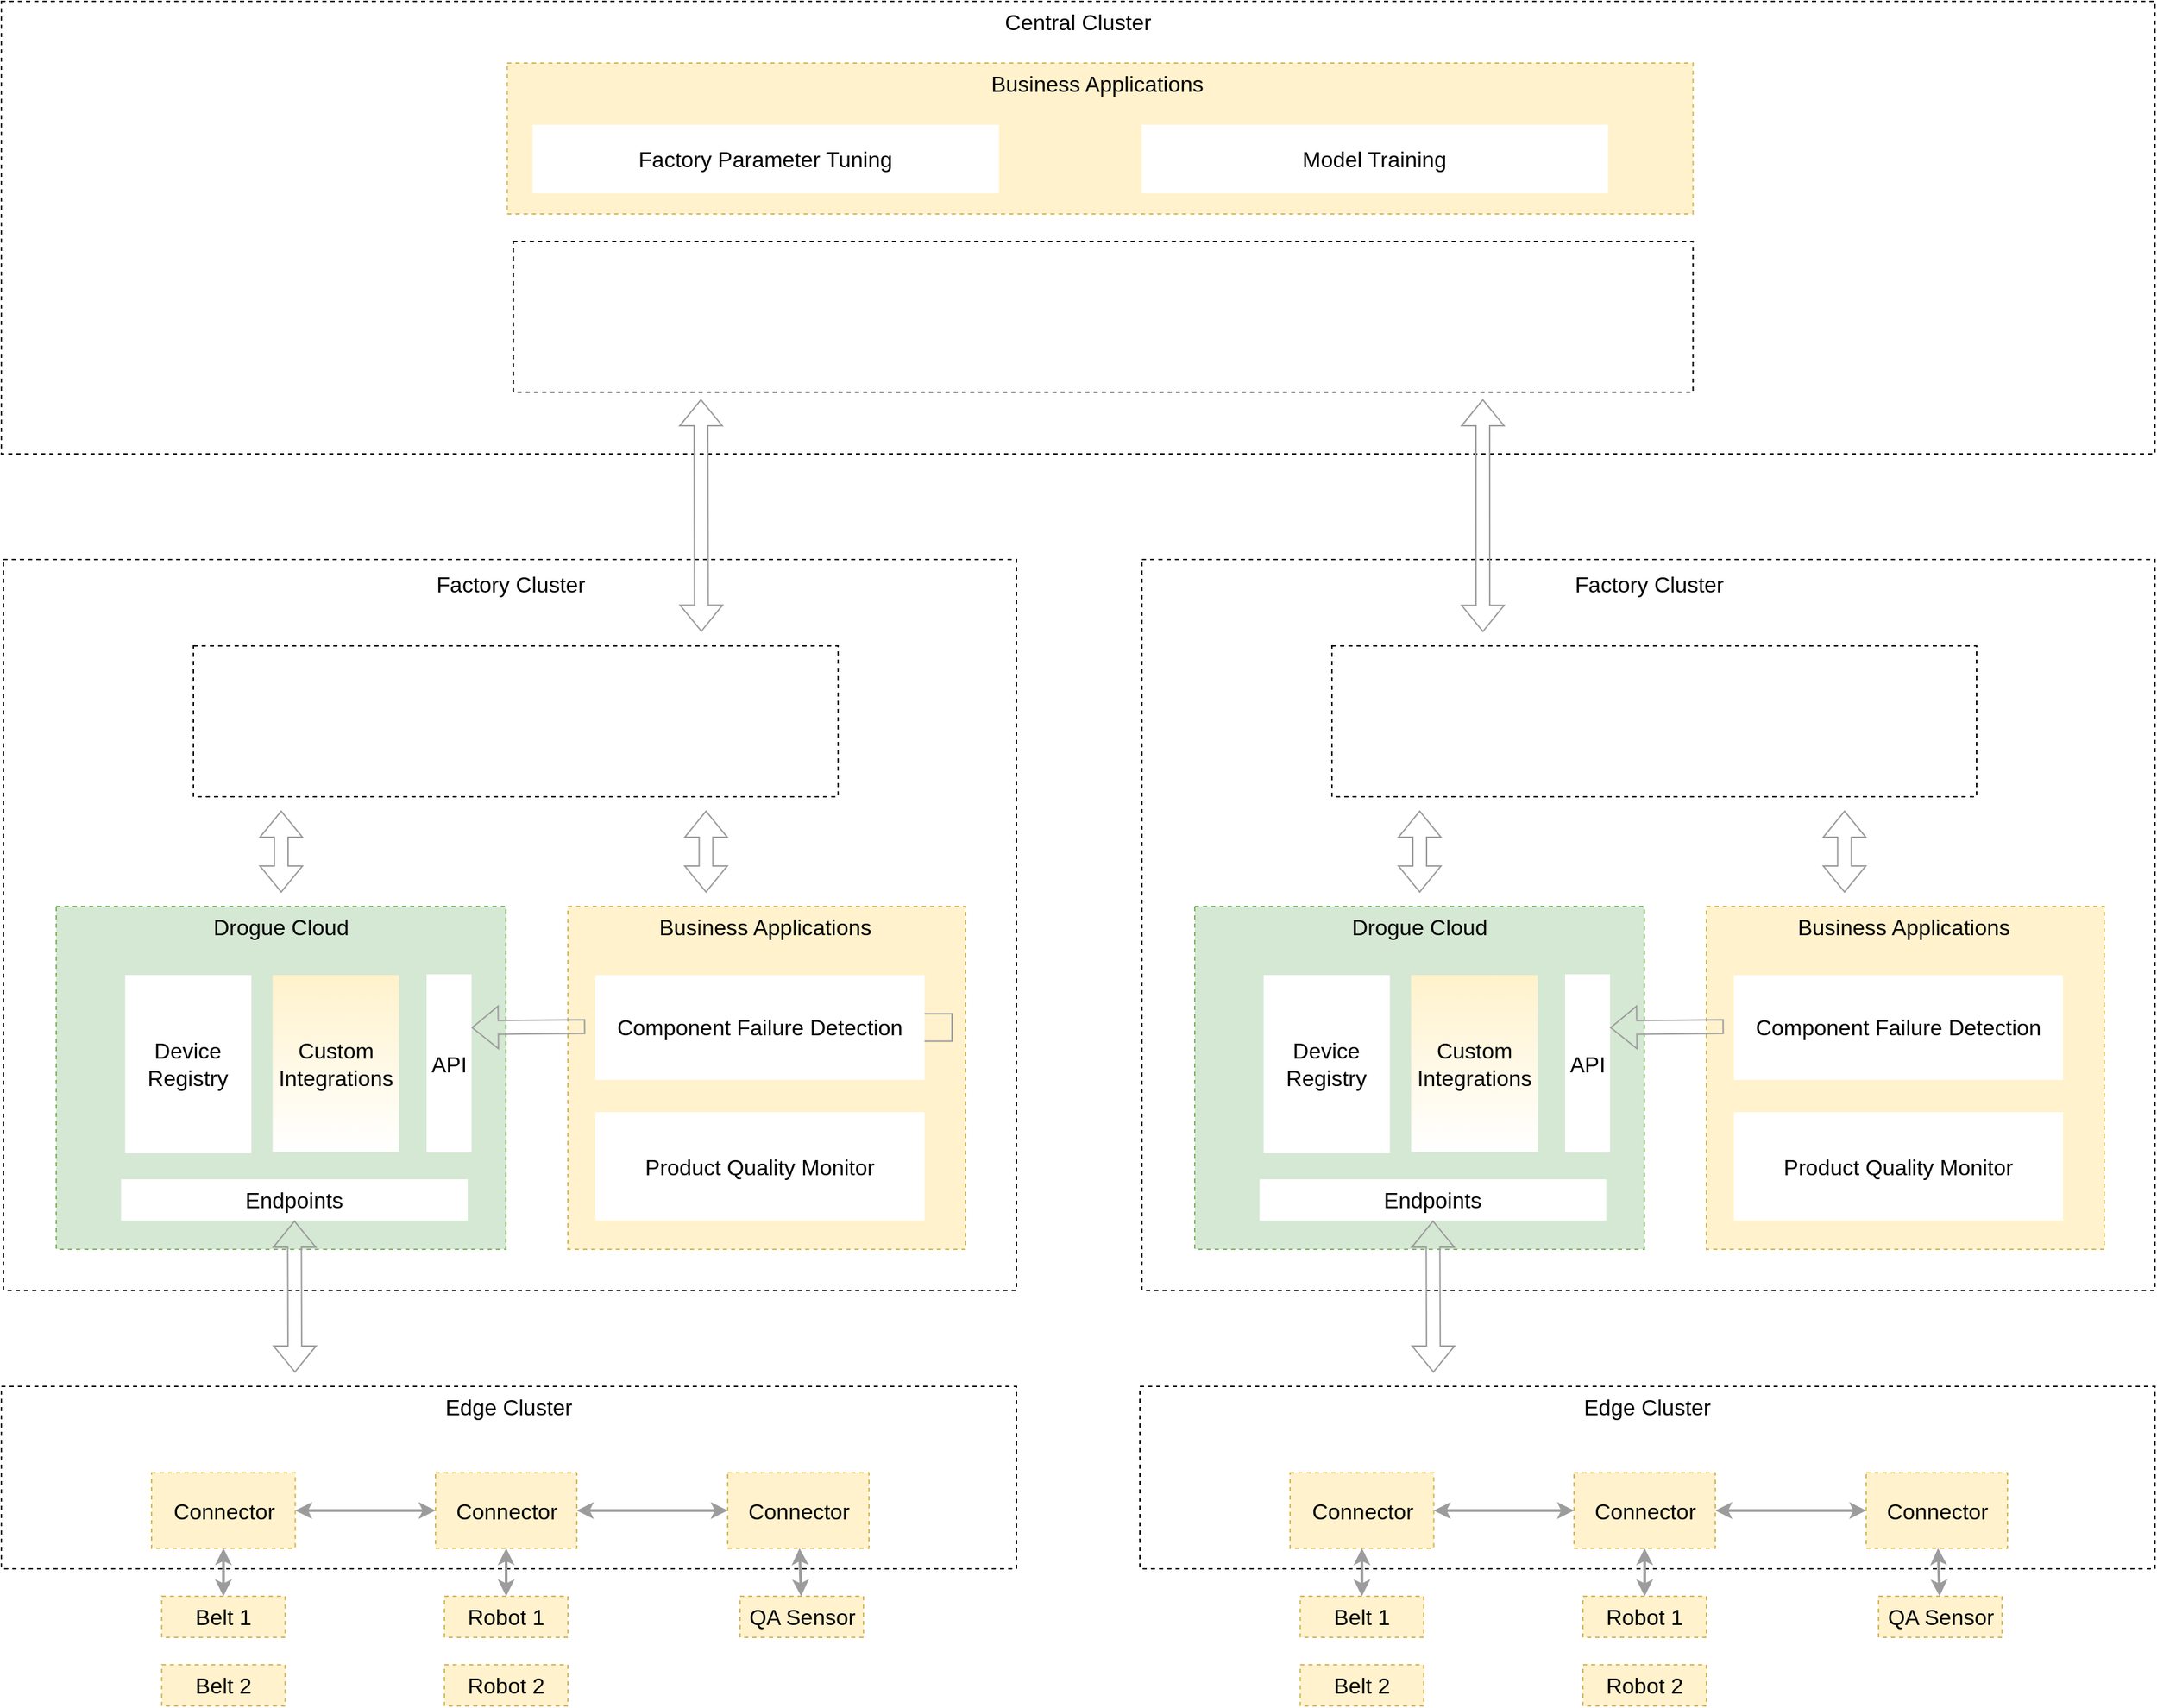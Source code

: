 <mxfile version="19.0.3" type="device"><diagram id="zLCrLmL0G2oJllgfM6gm" name="Page-1"><mxGraphModel dx="2426" dy="2278" grid="1" gridSize="10" guides="1" tooltips="1" connect="1" arrows="1" fold="1" page="1" pageScale="1" pageWidth="1169" pageHeight="827" math="0" shadow="0"><root><mxCell id="0"/><mxCell id="1" parent="0"/><mxCell id="Rjf6nTPsjC8l5y6n1XhY-1" value="" style="rounded=0;whiteSpace=wrap;html=1;dashed=1;fontSize=16;" parent="1" vertex="1"><mxGeometry x="31.5" y="-103" width="738.5" height="533" as="geometry"/></mxCell><mxCell id="NuQNC4amE2g6jW-eWR-2-25" value="" style="rounded=0;whiteSpace=wrap;html=1;dashed=1;fontSize=16;" parent="1" vertex="1"><mxGeometry x="30" y="500" width="740" height="133" as="geometry"/></mxCell><mxCell id="EuZVwitDiOrm9Fp8CSOZ-58" value="" style="rounded=0;whiteSpace=wrap;html=1;dashed=1;fontSize=16;fillColor=#fff2cc;strokeColor=#d6b656;" parent="1" vertex="1"><mxGeometry x="443" y="150" width="290" height="250" as="geometry"/></mxCell><mxCell id="Rjf6nTPsjC8l5y6n1XhY-67" value="&lt;font style=&quot;font-size: 16px;&quot;&gt;Connector&lt;/font&gt;" style="rounded=0;whiteSpace=wrap;html=1;dashed=1;fontSize=16;fillColor=#fff2cc;strokeColor=#d6b656;" parent="1" vertex="1"><mxGeometry x="139.5" y="563" width="104.75" height="55" as="geometry"/></mxCell><mxCell id="Rjf6nTPsjC8l5y6n1XhY-82" value="Belt 1" style="rounded=0;whiteSpace=wrap;html=1;dashed=1;fillColor=#fff2cc;strokeColor=#d6b656;fontSize=16;" parent="1" vertex="1"><mxGeometry x="146.88" y="653" width="90" height="30" as="geometry"/></mxCell><mxCell id="Rjf6nTPsjC8l5y6n1XhY-84" value="" style="endArrow=classic;startArrow=classic;html=1;rounded=0;strokeWidth=2;fontSize=16;strokeColor=#9C9C9C;" parent="1" source="Rjf6nTPsjC8l5y6n1XhY-82" target="Rjf6nTPsjC8l5y6n1XhY-67" edge="1"><mxGeometry width="50" height="50" relative="1" as="geometry"><mxPoint x="381.778" y="803" as="sourcePoint"/><mxPoint x="180.09" y="703" as="targetPoint"/></mxGeometry></mxCell><mxCell id="Rjf6nTPsjC8l5y6n1XhY-4" value="" style="shape=image;imageAspect=0;aspect=fixed;verticalLabelPosition=bottom;verticalAlign=top;dashed=1;image=https://upload.wikimedia.org/wikipedia/commons/thumb/3/39/Kubernetes_logo_without_workmark.svg/1200px-Kubernetes_logo_without_workmark.svg.png;fontSize=16;" parent="1" vertex="1"><mxGeometry x="47.96" y="-83" width="72.08" height="70" as="geometry"/></mxCell><mxCell id="EuZVwitDiOrm9Fp8CSOZ-59" value="Business Applications" style="text;html=1;strokeColor=none;fillColor=none;align=center;verticalAlign=middle;whiteSpace=wrap;rounded=0;dashed=1;fontSize=16;" parent="1" vertex="1"><mxGeometry x="441" y="150" width="292" height="30" as="geometry"/></mxCell><mxCell id="NuQNC4amE2g6jW-eWR-2-1" value="" style="rounded=0;whiteSpace=wrap;html=1;dashed=1;fontSize=16;" parent="1" vertex="1"><mxGeometry x="30" y="-510" width="1570" height="330" as="geometry"/></mxCell><mxCell id="NuQNC4amE2g6jW-eWR-2-2" value="Central Cluster" style="text;html=1;strokeColor=none;fillColor=none;align=center;verticalAlign=middle;whiteSpace=wrap;rounded=0;fontSize=16;" parent="1" vertex="1"><mxGeometry x="30" y="-510" width="1570" height="30" as="geometry"/></mxCell><mxCell id="NuQNC4amE2g6jW-eWR-2-3" value="" style="shape=image;imageAspect=0;aspect=fixed;verticalLabelPosition=bottom;verticalAlign=top;dashed=1;image=https://upload.wikimedia.org/wikipedia/commons/thumb/3/39/Kubernetes_logo_without_workmark.svg/1200px-Kubernetes_logo_without_workmark.svg.png;fontSize=16;" parent="1" vertex="1"><mxGeometry x="45.17" y="-500" width="72.08" height="70" as="geometry"/></mxCell><mxCell id="NuQNC4amE2g6jW-eWR-2-4" value="" style="shape=image;imageAspect=0;aspect=fixed;verticalLabelPosition=bottom;verticalAlign=top;image=https://avatars.githubusercontent.com/u/83772337?s=200&amp;v=4;" parent="1" vertex="1"><mxGeometry x="50.25" y="-414" width="70" height="70" as="geometry"/></mxCell><mxCell id="NuQNC4amE2g6jW-eWR-2-8" value="Belt 2" style="rounded=0;whiteSpace=wrap;html=1;dashed=1;fillColor=#fff2cc;strokeColor=#d6b656;fontSize=16;" parent="1" vertex="1"><mxGeometry x="146.88" y="703" width="90" height="30" as="geometry"/></mxCell><mxCell id="NuQNC4amE2g6jW-eWR-2-9" value="Robot 1" style="rounded=0;whiteSpace=wrap;html=1;dashed=1;fillColor=#fff2cc;strokeColor=#d6b656;fontSize=16;" parent="1" vertex="1"><mxGeometry x="353" y="653" width="90" height="30" as="geometry"/></mxCell><mxCell id="NuQNC4amE2g6jW-eWR-2-11" value="Robot 2" style="rounded=0;whiteSpace=wrap;html=1;dashed=1;fillColor=#fff2cc;strokeColor=#d6b656;fontSize=16;" parent="1" vertex="1"><mxGeometry x="353" y="703" width="90" height="30" as="geometry"/></mxCell><mxCell id="NuQNC4amE2g6jW-eWR-2-12" value="QA Sensor" style="rounded=0;whiteSpace=wrap;html=1;dashed=1;fillColor=#fff2cc;strokeColor=#d6b656;fontSize=16;" parent="1" vertex="1"><mxGeometry x="568.52" y="653" width="90" height="30" as="geometry"/></mxCell><mxCell id="NuQNC4amE2g6jW-eWR-2-14" value="Connector" style="rounded=0;whiteSpace=wrap;html=1;dashed=1;fontSize=16;fillColor=#fff2cc;strokeColor=#d6b656;" parent="1" vertex="1"><mxGeometry x="346.5" y="563" width="103" height="55" as="geometry"/></mxCell><mxCell id="NuQNC4amE2g6jW-eWR-2-16" value="" style="endArrow=classic;startArrow=classic;html=1;rounded=0;strokeWidth=2;fontSize=16;strokeColor=#9C9C9C;" parent="1" source="NuQNC4amE2g6jW-eWR-2-12" target="NuQNC4amE2g6jW-eWR-2-20" edge="1"><mxGeometry width="50" height="50" relative="1" as="geometry"><mxPoint x="230.173" y="843" as="sourcePoint"/><mxPoint x="504.75" y="702.906" as="targetPoint"/></mxGeometry></mxCell><mxCell id="NuQNC4amE2g6jW-eWR-2-19" value="" style="endArrow=classic;startArrow=classic;html=1;rounded=0;strokeWidth=2;fontSize=16;strokeColor=#9C9C9C;" parent="1" source="NuQNC4amE2g6jW-eWR-2-14" target="Rjf6nTPsjC8l5y6n1XhY-67" edge="1"><mxGeometry width="50" height="50" relative="1" as="geometry"><mxPoint x="466.718" y="663" as="sourcePoint"/><mxPoint x="399.25" y="627.556" as="targetPoint"/></mxGeometry></mxCell><mxCell id="NuQNC4amE2g6jW-eWR-2-20" value="Connector" style="rounded=0;whiteSpace=wrap;html=1;dashed=1;fontSize=16;fillColor=#fff2cc;strokeColor=#d6b656;" parent="1" vertex="1"><mxGeometry x="559.5" y="563" width="103" height="55" as="geometry"/></mxCell><mxCell id="NuQNC4amE2g6jW-eWR-2-21" value="" style="endArrow=classic;startArrow=classic;html=1;rounded=0;strokeWidth=2;fontSize=16;strokeColor=#9C9C9C;" parent="1" source="NuQNC4amE2g6jW-eWR-2-9" target="NuQNC4amE2g6jW-eWR-2-14" edge="1"><mxGeometry width="50" height="50" relative="1" as="geometry"><mxPoint x="555.032" y="663" as="sourcePoint"/><mxPoint x="553.894" y="628" as="targetPoint"/></mxGeometry></mxCell><mxCell id="NuQNC4amE2g6jW-eWR-2-22" value="" style="endArrow=classic;startArrow=classic;html=1;rounded=0;strokeWidth=2;fontSize=16;strokeColor=#9C9C9C;" parent="1" source="NuQNC4amE2g6jW-eWR-2-20" target="NuQNC4amE2g6jW-eWR-2-14" edge="1"><mxGeometry width="50" height="50" relative="1" as="geometry"><mxPoint x="408.0" y="663" as="sourcePoint"/><mxPoint x="408.0" y="628" as="targetPoint"/></mxGeometry></mxCell><mxCell id="NuQNC4amE2g6jW-eWR-2-26" value="" style="shape=image;imageAspect=0;aspect=fixed;verticalLabelPosition=bottom;verticalAlign=top;dashed=1;image=https://upload.wikimedia.org/wikipedia/commons/thumb/3/39/Kubernetes_logo_without_workmark.svg/1200px-Kubernetes_logo_without_workmark.svg.png;fontSize=16;" parent="1" vertex="1"><mxGeometry x="48.17" y="513" width="72.08" height="70" as="geometry"/></mxCell><mxCell id="NuQNC4amE2g6jW-eWR-2-27" value="Edge Cluster" style="text;html=1;strokeColor=none;fillColor=none;align=center;verticalAlign=middle;whiteSpace=wrap;rounded=0;fontSize=16;" parent="1" vertex="1"><mxGeometry x="30" y="500" width="740" height="30" as="geometry"/></mxCell><mxCell id="NuQNC4amE2g6jW-eWR-2-30" value="" style="shape=flexArrow;endArrow=classic;startArrow=classic;html=1;rounded=0;fontColor=#FFFFFF;strokeColor=#9C9C9C;" parent="1" edge="1"><mxGeometry width="100" height="100" relative="1" as="geometry"><mxPoint x="234" y="80" as="sourcePoint"/><mxPoint x="234" y="140" as="targetPoint"/></mxGeometry></mxCell><mxCell id="NuQNC4amE2g6jW-eWR-2-31" value="" style="rounded=0;whiteSpace=wrap;html=1;dashed=1;fontSize=16;" parent="1" vertex="1"><mxGeometry x="170" y="-40" width="470" height="110" as="geometry"/></mxCell><mxCell id="NuQNC4amE2g6jW-eWR-2-38" value="" style="rounded=0;whiteSpace=wrap;html=1;dashed=1;fontSize=16;" parent="1" vertex="1"><mxGeometry x="403.25" y="-335" width="860" height="110" as="geometry"/></mxCell><mxCell id="NuQNC4amE2g6jW-eWR-2-45" value="" style="shape=image;imageAspect=0;aspect=fixed;verticalLabelPosition=bottom;verticalAlign=top;dashed=1;image=https://upload.wikimedia.org/wikipedia/commons/0/05/Apache_kafka.svg;fontSize=16;" parent="1" vertex="1"><mxGeometry x="1070.58" y="-320" width="49.23" height="80" as="geometry"/></mxCell><mxCell id="NuQNC4amE2g6jW-eWR-2-96" value="" style="shape=flexArrow;endArrow=classic;startArrow=classic;html=1;rounded=0;fontColor=#FFFFFF;entryX=0.689;entryY=0.099;entryDx=0;entryDy=0;entryPerimeter=0;strokeColor=#9C9C9C;" parent="1" target="Rjf6nTPsjC8l5y6n1XhY-1" edge="1"><mxGeometry width="100" height="100" relative="1" as="geometry"><mxPoint x="540" y="-220" as="sourcePoint"/><mxPoint x="660.365" y="-73" as="targetPoint"/></mxGeometry></mxCell><mxCell id="NuQNC4amE2g6jW-eWR-2-100" value="" style="rounded=0;whiteSpace=wrap;html=1;dashed=1;fontSize=16;fillColor=#fff2cc;strokeColor=#d6b656;" parent="1" vertex="1"><mxGeometry x="398.75" y="-465" width="864.5" height="110" as="geometry"/></mxCell><mxCell id="NuQNC4amE2g6jW-eWR-2-101" value="Factory Parameter Tuning" style="rounded=0;whiteSpace=wrap;html=1;dashed=1;fillColor=default;strokeColor=none;fontSize=16;" parent="1" vertex="1"><mxGeometry x="417.25" y="-420" width="340" height="50" as="geometry"/></mxCell><mxCell id="NuQNC4amE2g6jW-eWR-2-102" value="Business Applications" style="text;html=1;strokeColor=none;fillColor=none;align=center;verticalAlign=middle;whiteSpace=wrap;rounded=0;dashed=1;fontSize=16;" parent="1" vertex="1"><mxGeometry x="397.75" y="-465" width="862.25" height="30" as="geometry"/></mxCell><mxCell id="TSED6YeczRLt1NxyUsi7-1" value="Product Quality Monitor" style="rounded=0;whiteSpace=wrap;html=1;dashed=1;fillColor=default;strokeColor=none;fontSize=16;" parent="1" vertex="1"><mxGeometry x="463" y="300" width="240" height="79" as="geometry"/></mxCell><mxCell id="TSED6YeczRLt1NxyUsi7-2" value="Component Failure Detection" style="rounded=0;whiteSpace=wrap;html=1;dashed=1;fillColor=default;strokeColor=none;fontSize=16;" parent="1" vertex="1"><mxGeometry x="463" y="200" width="240" height="76.5" as="geometry"/></mxCell><mxCell id="fiH9IrFGuXLnpjABJRB1-1" value="" style="rounded=0;whiteSpace=wrap;html=1;dashed=1;fontSize=16;fillColor=#d5e8d4;strokeColor=#82b366;" vertex="1" parent="1"><mxGeometry x="70" y="150" width="327.75" height="250" as="geometry"/></mxCell><mxCell id="fiH9IrFGuXLnpjABJRB1-2" value="Endpoints" style="rounded=0;whiteSpace=wrap;html=1;dashed=1;fontSize=16;strokeColor=none;" vertex="1" parent="1"><mxGeometry x="117.25" y="349" width="252.75" height="30" as="geometry"/></mxCell><mxCell id="fiH9IrFGuXLnpjABJRB1-3" value="Drogue Cloud" style="text;html=1;strokeColor=none;fillColor=none;align=center;verticalAlign=middle;whiteSpace=wrap;rounded=0;dashed=1;fontSize=16;" vertex="1" parent="1"><mxGeometry x="70" y="150" width="327.75" height="30" as="geometry"/></mxCell><mxCell id="fiH9IrFGuXLnpjABJRB1-4" value="Device Registry" style="rounded=0;whiteSpace=wrap;html=1;dashed=1;fillColor=default;strokeColor=none;fontSize=16;" vertex="1" parent="1"><mxGeometry x="120.25" y="200" width="92" height="130" as="geometry"/></mxCell><mxCell id="fiH9IrFGuXLnpjABJRB1-5" value="API" style="rounded=0;whiteSpace=wrap;html=1;dashed=1;fontSize=16;strokeColor=none;" vertex="1" parent="1"><mxGeometry x="340" y="199.5" width="32.75" height="130" as="geometry"/></mxCell><mxCell id="fiH9IrFGuXLnpjABJRB1-6" value="Custom Integrations" style="rounded=0;whiteSpace=wrap;html=1;dashed=1;fillColor=#fff2cc;strokeColor=none;fontSize=16;gradientColor=#ffffff;" vertex="1" parent="1"><mxGeometry x="227.75" y="200" width="92.25" height="129" as="geometry"/></mxCell><mxCell id="fiH9IrFGuXLnpjABJRB1-7" value="" style="shape=image;imageAspect=0;aspect=fixed;verticalLabelPosition=bottom;verticalAlign=top;fontColor=#FFFFFF;fillColor=#4cc9f0;image=https://www.drogue.io/rodney.svg;fontSize=16;" vertex="1" parent="1"><mxGeometry x="77.25" y="159" width="40" height="40" as="geometry"/></mxCell><mxCell id="fiH9IrFGuXLnpjABJRB1-8" value="Factory Cluster" style="text;html=1;align=center;verticalAlign=middle;whiteSpace=wrap;rounded=0;fontSize=16;fillColor=none;strokeColor=none;" vertex="1" parent="1"><mxGeometry x="31.5" y="-100" width="738.5" height="30" as="geometry"/></mxCell><mxCell id="fiH9IrFGuXLnpjABJRB1-9" value="" style="shape=flexArrow;endArrow=classic;startArrow=classic;html=1;rounded=0;fontColor=#FFFFFF;strokeColor=#9C9C9C;" edge="1" parent="1" source="fiH9IrFGuXLnpjABJRB1-2"><mxGeometry width="100" height="100" relative="1" as="geometry"><mxPoint x="285" y="440" as="sourcePoint"/><mxPoint x="244" y="490" as="targetPoint"/></mxGeometry></mxCell><mxCell id="fiH9IrFGuXLnpjABJRB1-47" value="" style="shape=image;imageAspect=0;aspect=fixed;verticalLabelPosition=bottom;verticalAlign=top;image=https://avatars.githubusercontent.com/u/83772337?s=200&amp;v=4;" vertex="1" parent="1"><mxGeometry x="50.04" width="70" height="70" as="geometry"/></mxCell><mxCell id="fiH9IrFGuXLnpjABJRB1-52" value="" style="shape=flexArrow;endArrow=classic;startArrow=classic;html=1;rounded=0;fontColor=#FFFFFF;strokeColor=#9C9C9C;" edge="1" parent="1"><mxGeometry width="100" height="100" relative="1" as="geometry"><mxPoint x="543.71" y="80" as="sourcePoint"/><mxPoint x="543.71" y="140" as="targetPoint"/></mxGeometry></mxCell><mxCell id="fiH9IrFGuXLnpjABJRB1-56" value="" style="rounded=0;whiteSpace=wrap;html=1;dashed=1;fontSize=16;" vertex="1" parent="1"><mxGeometry x="861.5" y="-103" width="738.5" height="533" as="geometry"/></mxCell><mxCell id="fiH9IrFGuXLnpjABJRB1-57" value="" style="rounded=0;whiteSpace=wrap;html=1;dashed=1;fontSize=16;" vertex="1" parent="1"><mxGeometry x="860" y="500" width="740" height="133" as="geometry"/></mxCell><mxCell id="fiH9IrFGuXLnpjABJRB1-58" value="" style="rounded=0;whiteSpace=wrap;html=1;dashed=1;fontSize=16;fillColor=#fff2cc;strokeColor=#d6b656;" vertex="1" parent="1"><mxGeometry x="1273" y="150" width="290" height="250" as="geometry"/></mxCell><mxCell id="fiH9IrFGuXLnpjABJRB1-59" value="Connector" style="rounded=0;whiteSpace=wrap;html=1;dashed=1;fontSize=16;fillColor=#fff2cc;strokeColor=#d6b656;" vertex="1" parent="1"><mxGeometry x="969.5" y="563" width="104.75" height="55" as="geometry"/></mxCell><mxCell id="fiH9IrFGuXLnpjABJRB1-60" value="Belt 1" style="rounded=0;whiteSpace=wrap;html=1;dashed=1;fillColor=#fff2cc;strokeColor=#d6b656;fontSize=16;" vertex="1" parent="1"><mxGeometry x="976.88" y="653" width="90" height="30" as="geometry"/></mxCell><mxCell id="fiH9IrFGuXLnpjABJRB1-61" value="" style="endArrow=classic;startArrow=classic;html=1;rounded=0;strokeWidth=2;fontSize=16;strokeColor=#9C9C9C;" edge="1" parent="1" source="fiH9IrFGuXLnpjABJRB1-60" target="fiH9IrFGuXLnpjABJRB1-59"><mxGeometry width="50" height="50" relative="1" as="geometry"><mxPoint x="1211.778" y="803" as="sourcePoint"/><mxPoint x="1010.09" y="703" as="targetPoint"/></mxGeometry></mxCell><mxCell id="fiH9IrFGuXLnpjABJRB1-62" value="" style="shape=image;imageAspect=0;aspect=fixed;verticalLabelPosition=bottom;verticalAlign=top;dashed=1;image=https://upload.wikimedia.org/wikipedia/commons/thumb/3/39/Kubernetes_logo_without_workmark.svg/1200px-Kubernetes_logo_without_workmark.svg.png;fontSize=16;" vertex="1" parent="1"><mxGeometry x="877.96" y="-83" width="72.08" height="70" as="geometry"/></mxCell><mxCell id="fiH9IrFGuXLnpjABJRB1-63" value="Business Applications" style="text;html=1;strokeColor=none;fillColor=none;align=center;verticalAlign=middle;whiteSpace=wrap;rounded=0;dashed=1;fontSize=16;" vertex="1" parent="1"><mxGeometry x="1271" y="150" width="292" height="30" as="geometry"/></mxCell><mxCell id="fiH9IrFGuXLnpjABJRB1-64" value="Belt 2" style="rounded=0;whiteSpace=wrap;html=1;dashed=1;fillColor=#fff2cc;strokeColor=#d6b656;fontSize=16;" vertex="1" parent="1"><mxGeometry x="976.88" y="703" width="90" height="30" as="geometry"/></mxCell><mxCell id="fiH9IrFGuXLnpjABJRB1-65" value="Robot 1" style="rounded=0;whiteSpace=wrap;html=1;dashed=1;fillColor=#fff2cc;strokeColor=#d6b656;fontSize=16;" vertex="1" parent="1"><mxGeometry x="1183" y="653" width="90" height="30" as="geometry"/></mxCell><mxCell id="fiH9IrFGuXLnpjABJRB1-66" value="Robot 2" style="rounded=0;whiteSpace=wrap;html=1;dashed=1;fillColor=#fff2cc;strokeColor=#d6b656;fontSize=16;" vertex="1" parent="1"><mxGeometry x="1183" y="703" width="90" height="30" as="geometry"/></mxCell><mxCell id="fiH9IrFGuXLnpjABJRB1-67" value="QA Sensor" style="rounded=0;whiteSpace=wrap;html=1;dashed=1;fillColor=#fff2cc;strokeColor=#d6b656;fontSize=16;" vertex="1" parent="1"><mxGeometry x="1398.52" y="653" width="90" height="30" as="geometry"/></mxCell><mxCell id="fiH9IrFGuXLnpjABJRB1-68" value="Connector" style="rounded=0;whiteSpace=wrap;html=1;dashed=1;fontSize=16;fillColor=#fff2cc;strokeColor=#d6b656;" vertex="1" parent="1"><mxGeometry x="1176.5" y="563" width="103" height="55" as="geometry"/></mxCell><mxCell id="fiH9IrFGuXLnpjABJRB1-69" value="" style="endArrow=classic;startArrow=classic;html=1;rounded=0;strokeWidth=2;fontSize=16;strokeColor=#9C9C9C;" edge="1" parent="1" source="fiH9IrFGuXLnpjABJRB1-67" target="fiH9IrFGuXLnpjABJRB1-71"><mxGeometry width="50" height="50" relative="1" as="geometry"><mxPoint x="1060.173" y="843" as="sourcePoint"/><mxPoint x="1334.75" y="702.906" as="targetPoint"/></mxGeometry></mxCell><mxCell id="fiH9IrFGuXLnpjABJRB1-70" value="" style="endArrow=classic;startArrow=classic;html=1;rounded=0;strokeWidth=2;fontSize=16;strokeColor=#9C9C9C;" edge="1" parent="1" source="fiH9IrFGuXLnpjABJRB1-68" target="fiH9IrFGuXLnpjABJRB1-59"><mxGeometry width="50" height="50" relative="1" as="geometry"><mxPoint x="1296.718" y="663" as="sourcePoint"/><mxPoint x="1229.25" y="627.556" as="targetPoint"/></mxGeometry></mxCell><mxCell id="fiH9IrFGuXLnpjABJRB1-71" value="Connector" style="rounded=0;whiteSpace=wrap;html=1;dashed=1;fontSize=16;fillColor=#fff2cc;strokeColor=#d6b656;" vertex="1" parent="1"><mxGeometry x="1389.5" y="563" width="103" height="55" as="geometry"/></mxCell><mxCell id="fiH9IrFGuXLnpjABJRB1-72" value="" style="endArrow=classic;startArrow=classic;html=1;rounded=0;strokeWidth=2;fontSize=16;strokeColor=#9C9C9C;" edge="1" parent="1" source="fiH9IrFGuXLnpjABJRB1-65" target="fiH9IrFGuXLnpjABJRB1-68"><mxGeometry width="50" height="50" relative="1" as="geometry"><mxPoint x="1385.032" y="663" as="sourcePoint"/><mxPoint x="1383.894" y="628" as="targetPoint"/></mxGeometry></mxCell><mxCell id="fiH9IrFGuXLnpjABJRB1-73" value="" style="endArrow=classic;startArrow=classic;html=1;rounded=0;strokeWidth=2;fontSize=16;strokeColor=#9C9C9C;" edge="1" parent="1" source="fiH9IrFGuXLnpjABJRB1-71" target="fiH9IrFGuXLnpjABJRB1-68"><mxGeometry width="50" height="50" relative="1" as="geometry"><mxPoint x="1238.0" y="663" as="sourcePoint"/><mxPoint x="1238.0" y="628" as="targetPoint"/></mxGeometry></mxCell><mxCell id="fiH9IrFGuXLnpjABJRB1-74" value="" style="shape=image;imageAspect=0;aspect=fixed;verticalLabelPosition=bottom;verticalAlign=top;dashed=1;image=https://upload.wikimedia.org/wikipedia/commons/thumb/3/39/Kubernetes_logo_without_workmark.svg/1200px-Kubernetes_logo_without_workmark.svg.png;fontSize=16;" vertex="1" parent="1"><mxGeometry x="878.17" y="513" width="72.08" height="70" as="geometry"/></mxCell><mxCell id="fiH9IrFGuXLnpjABJRB1-75" value="Edge Cluster" style="text;html=1;strokeColor=none;fillColor=none;align=center;verticalAlign=middle;whiteSpace=wrap;rounded=0;fontSize=16;" vertex="1" parent="1"><mxGeometry x="860" y="500" width="740" height="30" as="geometry"/></mxCell><mxCell id="fiH9IrFGuXLnpjABJRB1-76" value="" style="shape=flexArrow;endArrow=classic;startArrow=classic;html=1;rounded=0;fontColor=#FFFFFF;strokeColor=#9C9C9C;" edge="1" parent="1"><mxGeometry width="100" height="100" relative="1" as="geometry"><mxPoint x="1064" y="80" as="sourcePoint"/><mxPoint x="1064" y="140" as="targetPoint"/></mxGeometry></mxCell><mxCell id="fiH9IrFGuXLnpjABJRB1-77" value="" style="rounded=0;whiteSpace=wrap;html=1;dashed=1;fontSize=16;" vertex="1" parent="1"><mxGeometry x="1000" y="-40" width="470" height="110" as="geometry"/></mxCell><mxCell id="fiH9IrFGuXLnpjABJRB1-81" value="Product Quality Monitor" style="rounded=0;whiteSpace=wrap;html=1;dashed=1;fillColor=default;strokeColor=none;fontSize=16;" vertex="1" parent="1"><mxGeometry x="1293" y="300" width="240" height="79" as="geometry"/></mxCell><mxCell id="fiH9IrFGuXLnpjABJRB1-82" value="Component Failure Detection" style="rounded=0;whiteSpace=wrap;html=1;dashed=1;fillColor=default;strokeColor=none;fontSize=16;" vertex="1" parent="1"><mxGeometry x="1293" y="200" width="240" height="76.5" as="geometry"/></mxCell><mxCell id="fiH9IrFGuXLnpjABJRB1-83" value="" style="rounded=0;whiteSpace=wrap;html=1;dashed=1;fontSize=16;fillColor=#d5e8d4;strokeColor=#82b366;" vertex="1" parent="1"><mxGeometry x="900" y="150" width="327.75" height="250" as="geometry"/></mxCell><mxCell id="fiH9IrFGuXLnpjABJRB1-84" value="Endpoints" style="rounded=0;whiteSpace=wrap;html=1;dashed=1;fontSize=16;strokeColor=none;" vertex="1" parent="1"><mxGeometry x="947.25" y="349" width="252.75" height="30" as="geometry"/></mxCell><mxCell id="fiH9IrFGuXLnpjABJRB1-85" value="Drogue Cloud" style="text;html=1;strokeColor=none;fillColor=none;align=center;verticalAlign=middle;whiteSpace=wrap;rounded=0;dashed=1;fontSize=16;" vertex="1" parent="1"><mxGeometry x="900" y="150" width="327.75" height="30" as="geometry"/></mxCell><mxCell id="fiH9IrFGuXLnpjABJRB1-86" value="Device Registry" style="rounded=0;whiteSpace=wrap;html=1;dashed=1;fillColor=default;strokeColor=none;fontSize=16;" vertex="1" parent="1"><mxGeometry x="950.25" y="200" width="92" height="130" as="geometry"/></mxCell><mxCell id="fiH9IrFGuXLnpjABJRB1-87" value="API" style="rounded=0;whiteSpace=wrap;html=1;dashed=1;fontSize=16;strokeColor=none;" vertex="1" parent="1"><mxGeometry x="1170" y="199.5" width="32.75" height="130" as="geometry"/></mxCell><mxCell id="fiH9IrFGuXLnpjABJRB1-88" value="Custom Integrations" style="rounded=0;whiteSpace=wrap;html=1;dashed=1;fillColor=#fff2cc;strokeColor=none;fontSize=16;gradientColor=#ffffff;" vertex="1" parent="1"><mxGeometry x="1057.75" y="200" width="92.25" height="129" as="geometry"/></mxCell><mxCell id="fiH9IrFGuXLnpjABJRB1-89" value="" style="shape=image;imageAspect=0;aspect=fixed;verticalLabelPosition=bottom;verticalAlign=top;fontColor=#FFFFFF;fillColor=#4cc9f0;image=https://www.drogue.io/rodney.svg;fontSize=16;" vertex="1" parent="1"><mxGeometry x="907.25" y="159" width="40" height="40" as="geometry"/></mxCell><mxCell id="fiH9IrFGuXLnpjABJRB1-90" value="Factory Cluster" style="text;html=1;align=center;verticalAlign=middle;whiteSpace=wrap;rounded=0;fontSize=16;fillColor=none;strokeColor=none;" vertex="1" parent="1"><mxGeometry x="861.5" y="-100" width="738.5" height="30" as="geometry"/></mxCell><mxCell id="fiH9IrFGuXLnpjABJRB1-91" value="" style="shape=flexArrow;endArrow=classic;startArrow=classic;html=1;rounded=0;fontColor=#FFFFFF;strokeColor=#9C9C9C;" edge="1" parent="1" source="fiH9IrFGuXLnpjABJRB1-84"><mxGeometry width="100" height="100" relative="1" as="geometry"><mxPoint x="1115" y="440" as="sourcePoint"/><mxPoint x="1074" y="490" as="targetPoint"/></mxGeometry></mxCell><mxCell id="fiH9IrFGuXLnpjABJRB1-92" value="" style="shape=image;imageAspect=0;aspect=fixed;verticalLabelPosition=bottom;verticalAlign=top;image=https://avatars.githubusercontent.com/u/83772337?s=200&amp;v=4;" vertex="1" parent="1"><mxGeometry x="880.04" width="70" height="70" as="geometry"/></mxCell><mxCell id="fiH9IrFGuXLnpjABJRB1-93" value="" style="shape=flexArrow;endArrow=classic;startArrow=classic;html=1;rounded=0;fontColor=#FFFFFF;strokeColor=#9C9C9C;" edge="1" parent="1"><mxGeometry width="100" height="100" relative="1" as="geometry"><mxPoint x="1373.71" y="80" as="sourcePoint"/><mxPoint x="1373.71" y="140" as="targetPoint"/></mxGeometry></mxCell><mxCell id="fiH9IrFGuXLnpjABJRB1-94" value="Model Training" style="rounded=0;whiteSpace=wrap;html=1;dashed=1;fillColor=default;strokeColor=none;fontSize=16;" vertex="1" parent="1"><mxGeometry x="861.25" y="-420" width="340" height="50" as="geometry"/></mxCell><mxCell id="fiH9IrFGuXLnpjABJRB1-95" value="" style="shape=flexArrow;endArrow=classic;startArrow=classic;html=1;rounded=0;fontColor=#FFFFFF;entryX=0.689;entryY=0.099;entryDx=0;entryDy=0;entryPerimeter=0;strokeColor=#9C9C9C;" edge="1" parent="1"><mxGeometry width="100" height="100" relative="1" as="geometry"><mxPoint x="1110" y="-220" as="sourcePoint"/><mxPoint x="1110.076" y="-50.073" as="targetPoint"/></mxGeometry></mxCell><mxCell id="fiH9IrFGuXLnpjABJRB1-96" value="" style="shape=image;imageAspect=0;aspect=fixed;verticalLabelPosition=bottom;verticalAlign=top;dashed=1;image=https://upload.wikimedia.org/wikipedia/commons/0/05/Apache_kafka.svg;fontSize=16;" vertex="1" parent="1"><mxGeometry x="651.69" y="-320" width="49.23" height="80" as="geometry"/></mxCell><mxCell id="fiH9IrFGuXLnpjABJRB1-97" value="" style="shape=image;imageAspect=0;aspect=fixed;verticalLabelPosition=bottom;verticalAlign=top;dashed=1;image=https://upload.wikimedia.org/wikipedia/commons/0/05/Apache_kafka.svg;fontSize=16;" vertex="1" parent="1"><mxGeometry x="546.69" y="-320" width="49.23" height="80" as="geometry"/></mxCell><mxCell id="fiH9IrFGuXLnpjABJRB1-98" value="" style="shape=image;imageAspect=0;aspect=fixed;verticalLabelPosition=bottom;verticalAlign=top;dashed=1;image=https://upload.wikimedia.org/wikipedia/commons/0/05/Apache_kafka.svg;fontSize=16;" vertex="1" parent="1"><mxGeometry x="756.69" y="-320" width="49.23" height="80" as="geometry"/></mxCell><mxCell id="fiH9IrFGuXLnpjABJRB1-99" value="" style="shape=image;imageAspect=0;aspect=fixed;verticalLabelPosition=bottom;verticalAlign=top;dashed=1;image=https://upload.wikimedia.org/wikipedia/commons/0/05/Apache_kafka.svg;fontSize=16;" vertex="1" parent="1"><mxGeometry x="860.69" y="-320" width="49.23" height="80" as="geometry"/></mxCell><mxCell id="fiH9IrFGuXLnpjABJRB1-100" value="" style="shape=image;imageAspect=0;aspect=fixed;verticalLabelPosition=bottom;verticalAlign=top;dashed=1;image=https://upload.wikimedia.org/wikipedia/commons/0/05/Apache_kafka.svg;fontSize=16;" vertex="1" parent="1"><mxGeometry x="965.69" y="-320" width="49.23" height="80" as="geometry"/></mxCell><mxCell id="fiH9IrFGuXLnpjABJRB1-103" value="" style="shape=image;imageAspect=0;aspect=fixed;verticalLabelPosition=bottom;verticalAlign=top;dashed=1;image=https://upload.wikimedia.org/wikipedia/commons/0/05/Apache_kafka.svg;fontSize=16;" vertex="1" parent="1"><mxGeometry x="380.38" y="-25" width="49.23" height="80" as="geometry"/></mxCell><mxCell id="fiH9IrFGuXLnpjABJRB1-104" value="" style="shape=image;imageAspect=0;aspect=fixed;verticalLabelPosition=bottom;verticalAlign=top;dashed=1;image=https://upload.wikimedia.org/wikipedia/commons/0/05/Apache_kafka.svg;fontSize=16;" vertex="1" parent="1"><mxGeometry x="275.38" y="-25" width="49.23" height="80" as="geometry"/></mxCell><mxCell id="fiH9IrFGuXLnpjABJRB1-105" value="" style="shape=image;imageAspect=0;aspect=fixed;verticalLabelPosition=bottom;verticalAlign=top;dashed=1;image=https://upload.wikimedia.org/wikipedia/commons/0/05/Apache_kafka.svg;fontSize=16;" vertex="1" parent="1"><mxGeometry x="485.38" y="-25" width="49.23" height="80" as="geometry"/></mxCell><mxCell id="fiH9IrFGuXLnpjABJRB1-106" value="" style="shape=image;imageAspect=0;aspect=fixed;verticalLabelPosition=bottom;verticalAlign=top;dashed=1;image=https://upload.wikimedia.org/wikipedia/commons/0/05/Apache_kafka.svg;fontSize=16;" vertex="1" parent="1"><mxGeometry x="1210.38" y="-25" width="49.23" height="80" as="geometry"/></mxCell><mxCell id="fiH9IrFGuXLnpjABJRB1-107" value="" style="shape=image;imageAspect=0;aspect=fixed;verticalLabelPosition=bottom;verticalAlign=top;dashed=1;image=https://upload.wikimedia.org/wikipedia/commons/0/05/Apache_kafka.svg;fontSize=16;" vertex="1" parent="1"><mxGeometry x="1105.38" y="-25" width="49.23" height="80" as="geometry"/></mxCell><mxCell id="fiH9IrFGuXLnpjABJRB1-108" value="" style="shape=image;imageAspect=0;aspect=fixed;verticalLabelPosition=bottom;verticalAlign=top;dashed=1;image=https://upload.wikimedia.org/wikipedia/commons/0/05/Apache_kafka.svg;fontSize=16;" vertex="1" parent="1"><mxGeometry x="1315.38" y="-25" width="49.23" height="80" as="geometry"/></mxCell><mxCell id="fiH9IrFGuXLnpjABJRB1-112" style="edgeStyle=orthogonalEdgeStyle;rounded=0;orthogonalLoop=1;jettySize=auto;html=1;fontSize=16;endArrow=none;endFill=0;strokeColor=#9C9C9C;" edge="1" parent="1" source="TSED6YeczRLt1NxyUsi7-2" target="TSED6YeczRLt1NxyUsi7-2"><mxGeometry relative="1" as="geometry"/></mxCell><mxCell id="fiH9IrFGuXLnpjABJRB1-113" value="" style="shape=flexArrow;endArrow=none;startArrow=classic;html=1;rounded=0;fontColor=#FFFFFF;strokeColor=#9C9C9C;exitX=0.946;exitY=0.36;exitDx=0;exitDy=0;exitPerimeter=0;endFill=0;" edge="1" parent="1"><mxGeometry width="100" height="100" relative="1" as="geometry"><mxPoint x="1202.75" y="238.38" as="sourcePoint"/><mxPoint x="1285.698" y="237.665" as="targetPoint"/></mxGeometry></mxCell><mxCell id="fiH9IrFGuXLnpjABJRB1-114" value="" style="shape=flexArrow;endArrow=none;startArrow=classic;html=1;rounded=0;fontColor=#FFFFFF;strokeColor=#9C9C9C;exitX=0.946;exitY=0.36;exitDx=0;exitDy=0;exitPerimeter=0;endFill=0;" edge="1" parent="1"><mxGeometry width="100" height="100" relative="1" as="geometry"><mxPoint x="372.75" y="238.38" as="sourcePoint"/><mxPoint x="455.698" y="237.665" as="targetPoint"/></mxGeometry></mxCell></root></mxGraphModel></diagram></mxfile>